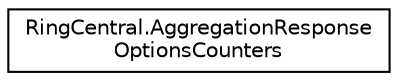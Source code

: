 digraph "Graphical Class Hierarchy"
{
 // LATEX_PDF_SIZE
  edge [fontname="Helvetica",fontsize="10",labelfontname="Helvetica",labelfontsize="10"];
  node [fontname="Helvetica",fontsize="10",shape=record];
  rankdir="LR";
  Node0 [label="RingCentral.AggregationResponse\lOptionsCounters",height=0.2,width=0.4,color="black", fillcolor="white", style="filled",URL="$classRingCentral_1_1AggregationResponseOptionsCounters.html",tooltip="The formula is defined by aggregationType and aggregationInterval for every counter individually...."];
}
